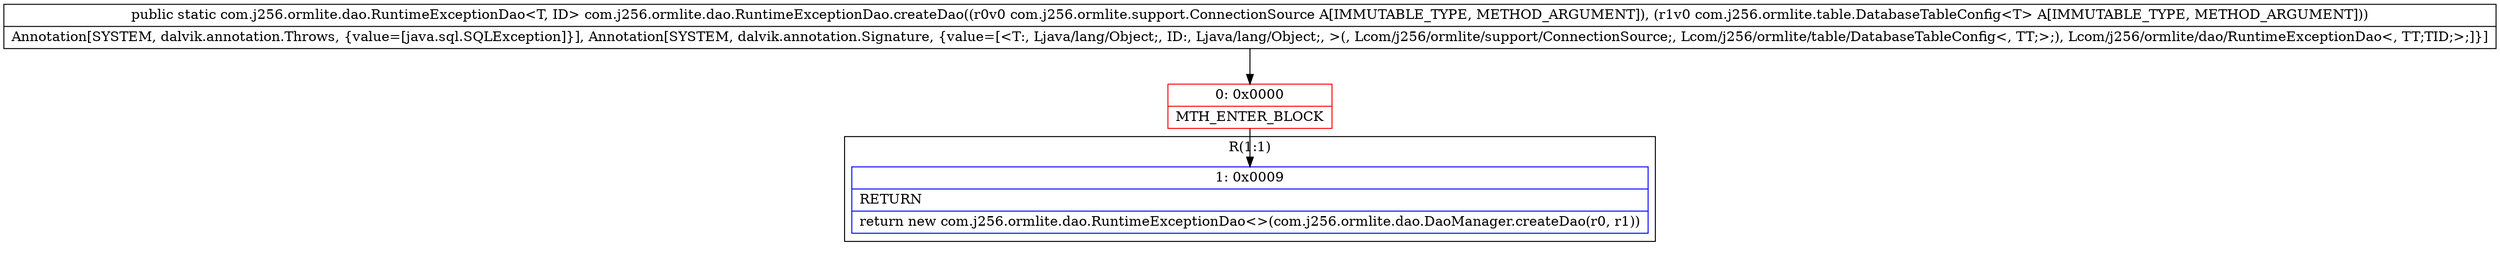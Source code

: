 digraph "CFG forcom.j256.ormlite.dao.RuntimeExceptionDao.createDao(Lcom\/j256\/ormlite\/support\/ConnectionSource;Lcom\/j256\/ormlite\/table\/DatabaseTableConfig;)Lcom\/j256\/ormlite\/dao\/RuntimeExceptionDao;" {
subgraph cluster_Region_1663365556 {
label = "R(1:1)";
node [shape=record,color=blue];
Node_1 [shape=record,label="{1\:\ 0x0009|RETURN\l|return new com.j256.ormlite.dao.RuntimeExceptionDao\<\>(com.j256.ormlite.dao.DaoManager.createDao(r0, r1))\l}"];
}
Node_0 [shape=record,color=red,label="{0\:\ 0x0000|MTH_ENTER_BLOCK\l}"];
MethodNode[shape=record,label="{public static com.j256.ormlite.dao.RuntimeExceptionDao\<T, ID\> com.j256.ormlite.dao.RuntimeExceptionDao.createDao((r0v0 com.j256.ormlite.support.ConnectionSource A[IMMUTABLE_TYPE, METHOD_ARGUMENT]), (r1v0 com.j256.ormlite.table.DatabaseTableConfig\<T\> A[IMMUTABLE_TYPE, METHOD_ARGUMENT]))  | Annotation[SYSTEM, dalvik.annotation.Throws, \{value=[java.sql.SQLException]\}], Annotation[SYSTEM, dalvik.annotation.Signature, \{value=[\<T:, Ljava\/lang\/Object;, ID:, Ljava\/lang\/Object;, \>(, Lcom\/j256\/ormlite\/support\/ConnectionSource;, Lcom\/j256\/ormlite\/table\/DatabaseTableConfig\<, TT;\>;), Lcom\/j256\/ormlite\/dao\/RuntimeExceptionDao\<, TT;TID;\>;]\}]\l}"];
MethodNode -> Node_0;
Node_0 -> Node_1;
}


